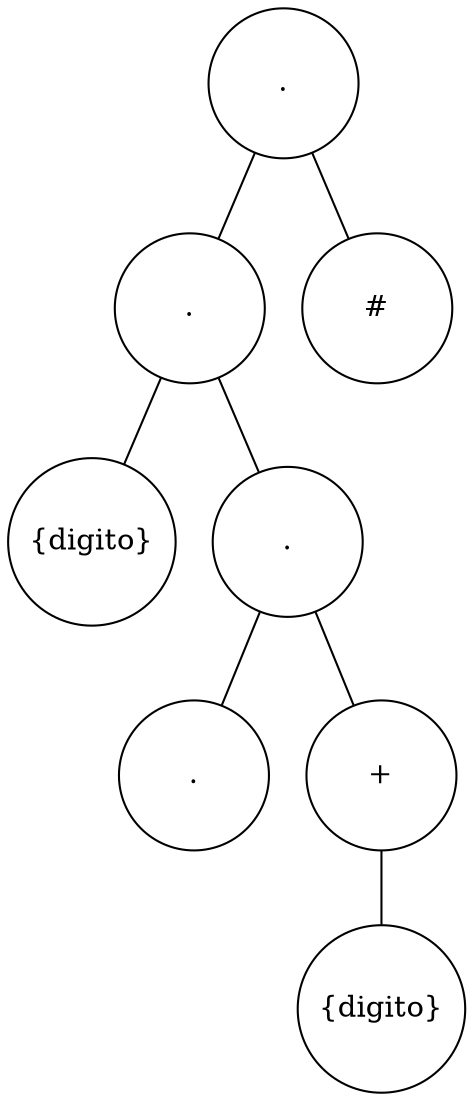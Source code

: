 graph G {null_7 [label=".", shape="circle", width=1, height=1];
null_5 [label=".", shape="circle", width=1, height=1];
null_0 [label="{digito}", shape="circle", width=1, height=1];
null_4 [label=".", shape="circle", width=1, height=1];
null_1 [label=".", shape="circle", width=1, height=1];
null_3 [label="+", shape="circle", width=1, height=1];
null_2 [label="{digito}", shape="circle", width=1, height=1];
null_6 [label="#", shape="circle", width=1, height=1];
null_7 -- null_5;
null_5 -- null_0;
null_5 -- null_4;
null_4 -- null_1;
null_4 -- null_3;
null_3 -- null_2;
null_7 -- null_6;
}